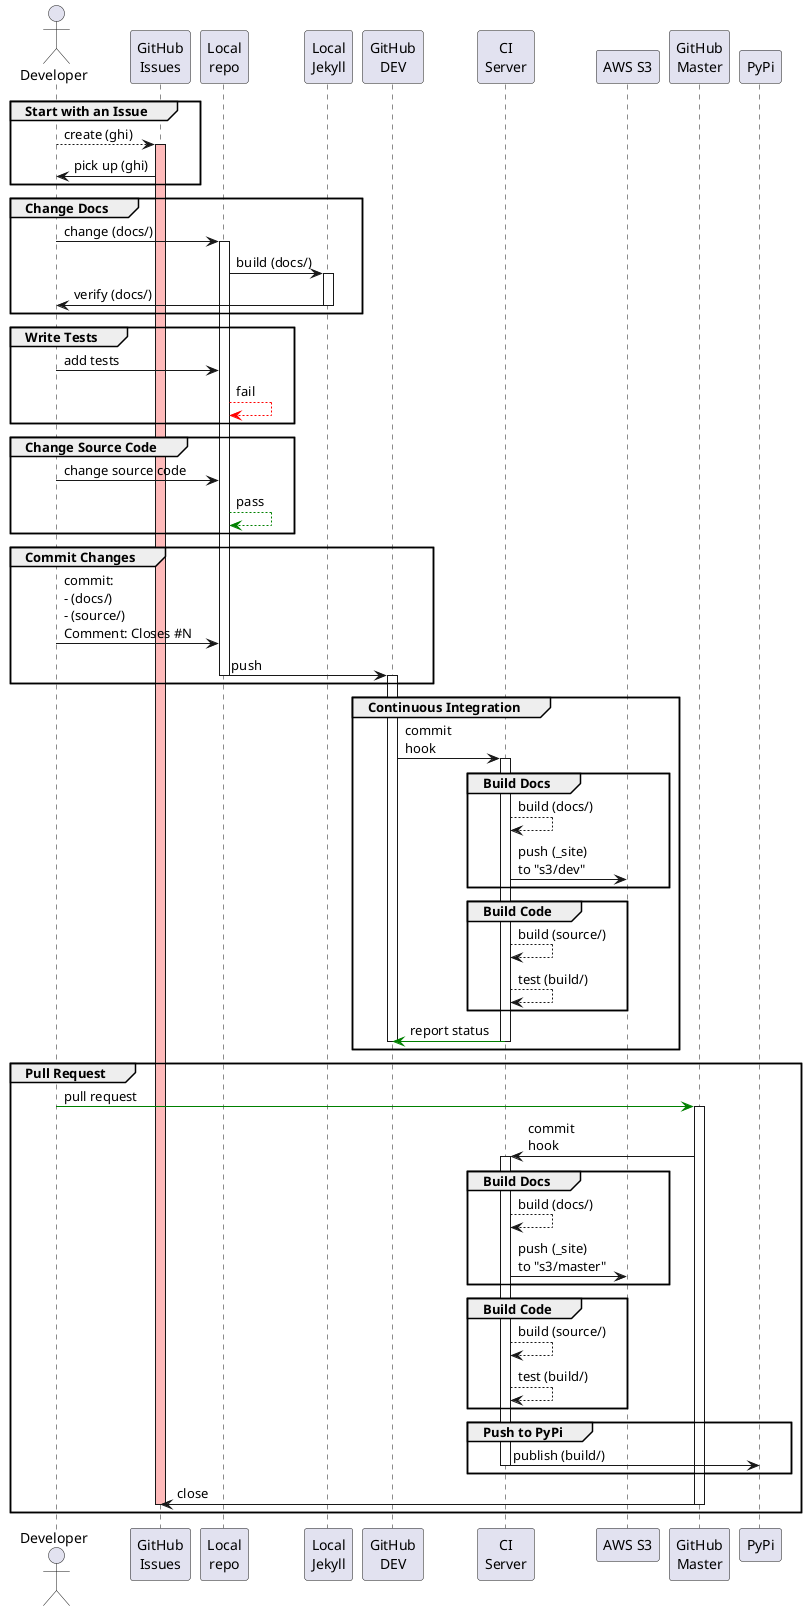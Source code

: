 @startuml

actor "Developer" as developer
participant "GitHub\nIssues" as issues
participant "Local\nrepo" as local
participant "Local\nJekyll" as jekyll
participant "GitHub\nDEV" as dev
participant "CI\nServer" as ciserver
participant "AWS S3" as s3
participant "GitHub\nMaster" as master
participant "PyPi" as pypi

group Start with an Issue
  developer --> issues : create (ghi)
  activate issues #FFBBBB
  issues -> developer : pick up (ghi)
end

group Change Docs
  developer -> local : change (docs/)
  activate local

  local -> jekyll : build (docs/)
  activate jekyll
  jekyll -> developer : verify (docs/)
  deactivate jekyll
end

group Write Tests
  developer -> local : add tests
  local -[#red]-> local : fail
end

group Change Source Code
  developer -> local : change source code
  local -[#green]-> local : pass
end

group Commit Changes
  developer -> local : commit:\n- (docs/)\n- (source/)\nComment: Closes #N
  local -> dev : push
  deactivate local
  activate dev
end

group Continuous Integration
  dev -> ciserver : commit\nhook
  activate ciserver
  
  group Build Docs
    ciserver --> ciserver : build (docs/)
    ciserver -> s3 : push (_site)\nto "s3/dev"
  end

  group Build Code
    ciserver --> ciserver : build (source/)
    ciserver --> ciserver : test (build/) 
  end

  ciserver -[#green]> dev : report status
  deactivate ciserver
  deactivate dev
end

group Pull Request
  developer -[#green]> master : pull request
  activate master
  master -> ciserver : commit\nhook
  activate ciserver

  group Build Docs
    ciserver --> ciserver : build (docs/)
    ciserver -> s3 : push (_site)\nto "s3/master"
  end

  group Build Code
    ciserver --> ciserver : build (source/)
    ciserver --> ciserver : test (build/) 
  end

  group Push to PyPi
    ciserver -> pypi : publish (build/)
    deactivate ciserver
  end

  master -> issues: close
  deactivate master
  deactivate issues
end

@enduml
